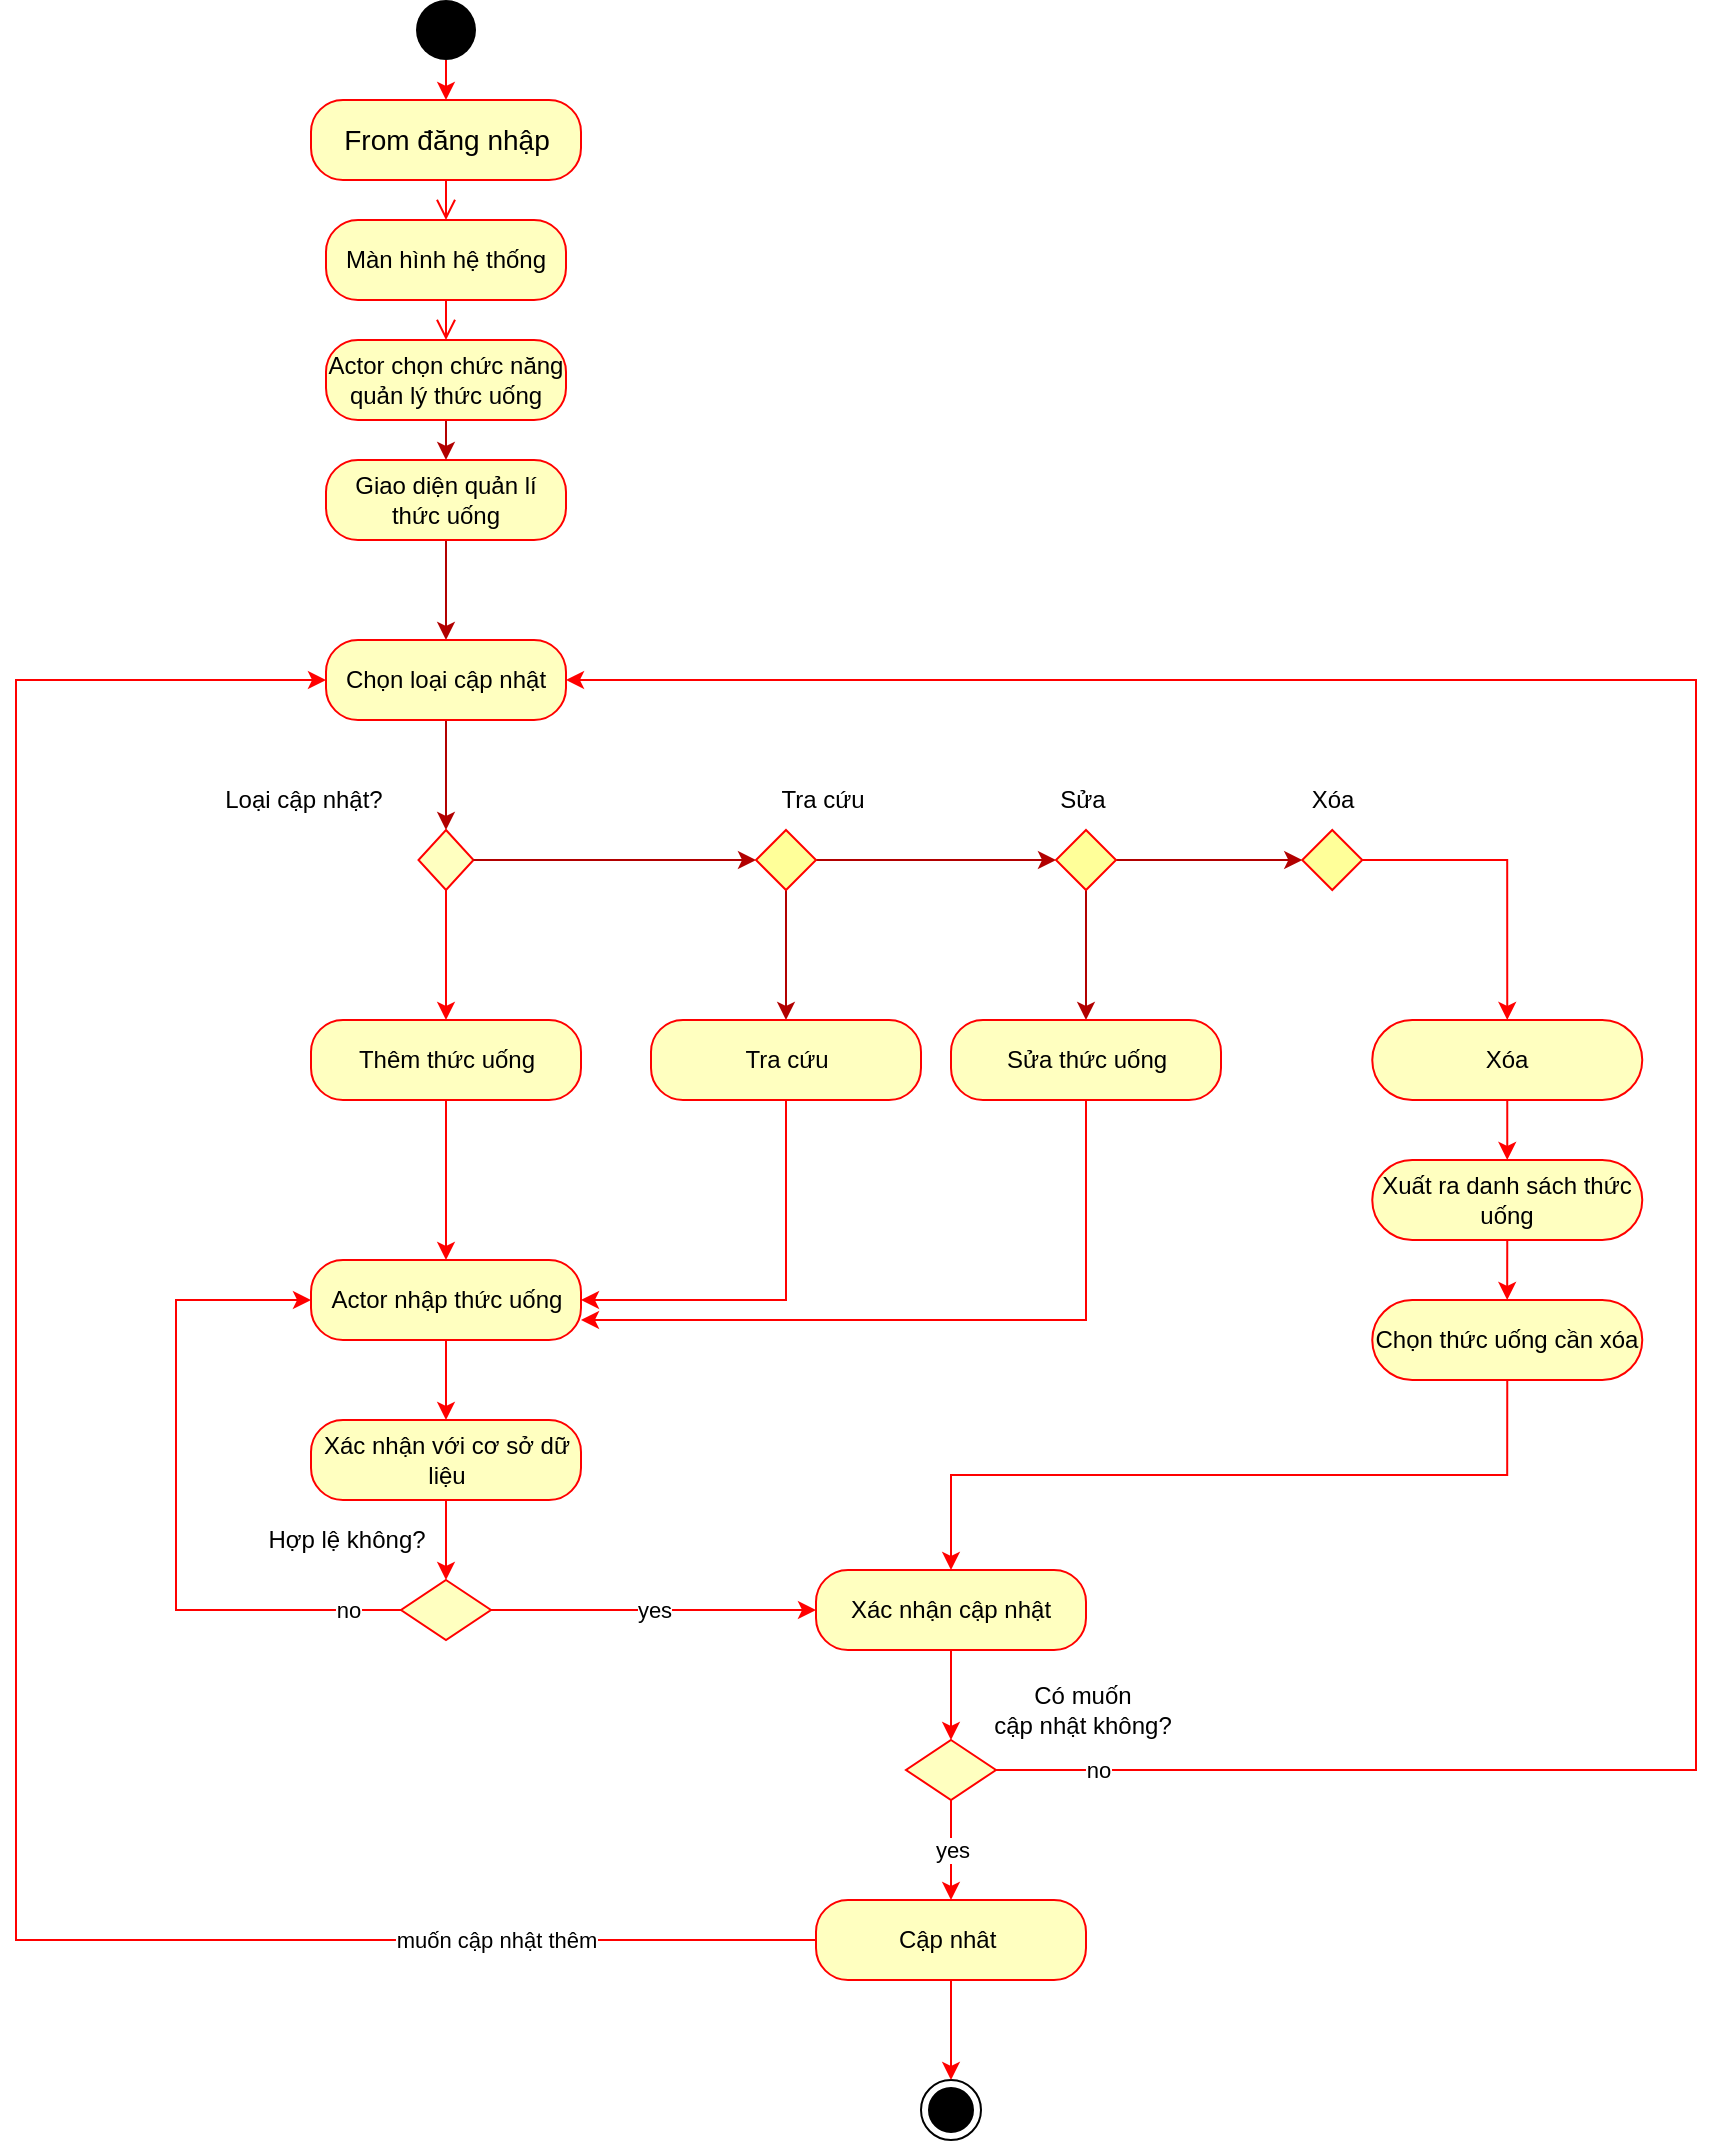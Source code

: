 <mxfile version="13.10.4" type="device"><diagram id="7cJANgdU671tOvLhNtAO" name="Page-1"><mxGraphModel dx="2074" dy="1240" grid="1" gridSize="10" guides="1" tooltips="1" connect="1" arrows="1" fold="1" page="1" pageScale="1" pageWidth="3300" pageHeight="4681" math="0" shadow="0"><root><mxCell id="0"/><mxCell id="1" parent="0"/><mxCell id="1ayJa7Qape15tpyrgr-V-1" value="" style="ellipse;html=1;shape=endState;fillColor=#000000;strokeColor=#000000;" vertex="1" parent="1"><mxGeometry x="1772.5" y="2370" width="30" height="30" as="geometry"/></mxCell><mxCell id="1ayJa7Qape15tpyrgr-V-2" style="edgeStyle=none;rounded=0;orthogonalLoop=1;jettySize=auto;html=1;exitX=0.5;exitY=1;exitDx=0;exitDy=0;entryX=0.5;entryY=0;entryDx=0;entryDy=0;strokeWidth=1;fillColor=#f0a30a;strokeColor=#FF0000;" edge="1" parent="1" source="1ayJa7Qape15tpyrgr-V-3" target="1ayJa7Qape15tpyrgr-V-4"><mxGeometry relative="1" as="geometry"/></mxCell><mxCell id="1ayJa7Qape15tpyrgr-V-3" value="" style="ellipse;fillColor=#000000;strokeColor=none;" vertex="1" parent="1"><mxGeometry x="1520" y="1330" width="30" height="30" as="geometry"/></mxCell><mxCell id="1ayJa7Qape15tpyrgr-V-4" value="&lt;span style=&quot;font-size: 14px&quot;&gt;From đăng nhập&lt;/span&gt;" style="rounded=1;whiteSpace=wrap;html=1;arcSize=40;fontColor=#000000;fillColor=#ffffc0;strokeColor=#ff0000;" vertex="1" parent="1"><mxGeometry x="1467.5" y="1380" width="135" height="40" as="geometry"/></mxCell><mxCell id="1ayJa7Qape15tpyrgr-V-5" value="" style="edgeStyle=orthogonalEdgeStyle;html=1;verticalAlign=bottom;endArrow=open;endSize=8;strokeColor=#ff0000;entryX=0.5;entryY=0;entryDx=0;entryDy=0;" edge="1" parent="1" source="1ayJa7Qape15tpyrgr-V-4" target="1ayJa7Qape15tpyrgr-V-6"><mxGeometry relative="1" as="geometry"><mxPoint x="1535" y="1370" as="targetPoint"/></mxGeometry></mxCell><mxCell id="1ayJa7Qape15tpyrgr-V-6" value="Màn hình hệ thống" style="rounded=1;whiteSpace=wrap;html=1;arcSize=40;fontColor=#000000;fillColor=#ffffc0;strokeColor=#ff0000;" vertex="1" parent="1"><mxGeometry x="1475" y="1440" width="120" height="40" as="geometry"/></mxCell><mxCell id="1ayJa7Qape15tpyrgr-V-7" value="" style="edgeStyle=orthogonalEdgeStyle;html=1;verticalAlign=bottom;endArrow=open;endSize=8;strokeColor=#ff0000;entryX=0.5;entryY=0;entryDx=0;entryDy=0;" edge="1" parent="1" source="1ayJa7Qape15tpyrgr-V-6" target="1ayJa7Qape15tpyrgr-V-13"><mxGeometry relative="1" as="geometry"><mxPoint x="1535" y="1470" as="targetPoint"/></mxGeometry></mxCell><mxCell id="1ayJa7Qape15tpyrgr-V-8" style="edgeStyle=orthogonalEdgeStyle;rounded=0;orthogonalLoop=1;jettySize=auto;html=1;exitX=0.5;exitY=1;exitDx=0;exitDy=0;entryX=0.5;entryY=0;entryDx=0;entryDy=0;fillColor=#e51400;strokeColor=#B20000;" edge="1" parent="1" source="1ayJa7Qape15tpyrgr-V-9" target="1ayJa7Qape15tpyrgr-V-15"><mxGeometry relative="1" as="geometry"/></mxCell><mxCell id="1ayJa7Qape15tpyrgr-V-9" value="Giao diện quản lí thức uống" style="rounded=1;whiteSpace=wrap;html=1;arcSize=40;fontColor=#000000;fillColor=#ffffc0;strokeColor=#ff0000;" vertex="1" parent="1"><mxGeometry x="1475" y="1560" width="120" height="40" as="geometry"/></mxCell><mxCell id="1ayJa7Qape15tpyrgr-V-10" style="edgeStyle=none;rounded=0;orthogonalLoop=1;jettySize=auto;html=1;exitX=0.5;exitY=1;exitDx=0;exitDy=0;strokeColor=#ff0000;" edge="1" parent="1" source="1ayJa7Qape15tpyrgr-V-11"><mxGeometry relative="1" as="geometry"><mxPoint x="1535" y="1960" as="targetPoint"/></mxGeometry></mxCell><mxCell id="1ayJa7Qape15tpyrgr-V-11" value="Thêm thức uống" style="rounded=1;whiteSpace=wrap;html=1;arcSize=40;fontColor=#000000;fillColor=#ffffc0;strokeColor=#ff0000;" vertex="1" parent="1"><mxGeometry x="1467.5" y="1840" width="135" height="40" as="geometry"/></mxCell><mxCell id="1ayJa7Qape15tpyrgr-V-12" style="edgeStyle=orthogonalEdgeStyle;rounded=0;orthogonalLoop=1;jettySize=auto;html=1;exitX=0.5;exitY=1;exitDx=0;exitDy=0;entryX=0.5;entryY=0;entryDx=0;entryDy=0;fillColor=#e51400;strokeColor=#B20000;" edge="1" parent="1" source="1ayJa7Qape15tpyrgr-V-13" target="1ayJa7Qape15tpyrgr-V-9"><mxGeometry relative="1" as="geometry"/></mxCell><mxCell id="1ayJa7Qape15tpyrgr-V-13" value="Actor chọn chức năng quản lý thức uống" style="rounded=1;whiteSpace=wrap;html=1;arcSize=40;fontColor=#000000;fillColor=#ffffc0;strokeColor=#ff0000;" vertex="1" parent="1"><mxGeometry x="1475" y="1500" width="120" height="40" as="geometry"/></mxCell><mxCell id="1ayJa7Qape15tpyrgr-V-14" style="rounded=0;orthogonalLoop=1;jettySize=auto;html=1;exitX=0.5;exitY=1;exitDx=0;exitDy=0;entryX=0.5;entryY=0;entryDx=0;entryDy=0;fillColor=#e51400;strokeColor=#B20000;" edge="1" parent="1" source="1ayJa7Qape15tpyrgr-V-15" target="1ayJa7Qape15tpyrgr-V-17"><mxGeometry relative="1" as="geometry"/></mxCell><mxCell id="1ayJa7Qape15tpyrgr-V-15" value="Chọn loại cập nhật" style="rounded=1;whiteSpace=wrap;html=1;arcSize=40;fontColor=#000000;fillColor=#ffffc0;strokeColor=#ff0000;" vertex="1" parent="1"><mxGeometry x="1475" y="1650" width="120" height="40" as="geometry"/></mxCell><mxCell id="1ayJa7Qape15tpyrgr-V-16" style="edgeStyle=orthogonalEdgeStyle;rounded=0;orthogonalLoop=1;jettySize=auto;html=1;exitX=0.5;exitY=1;exitDx=0;exitDy=0;entryX=0.5;entryY=0;entryDx=0;entryDy=0;strokeColor=#ff0000;" edge="1" parent="1" source="1ayJa7Qape15tpyrgr-V-17" target="1ayJa7Qape15tpyrgr-V-11"><mxGeometry relative="1" as="geometry"/></mxCell><mxCell id="1ayJa7Qape15tpyrgr-V-17" value="" style="rhombus;whiteSpace=wrap;html=1;fillColor=#ffffc0;strokeColor=#ff0000;" vertex="1" parent="1"><mxGeometry x="1521.25" y="1745" width="27.5" height="30" as="geometry"/></mxCell><mxCell id="1ayJa7Qape15tpyrgr-V-18" value="Loại cập nhật?" style="text;html=1;strokeColor=none;fillColor=none;align=center;verticalAlign=middle;whiteSpace=wrap;rounded=0;" vertex="1" parent="1"><mxGeometry x="1415" y="1720" width="97.5" height="20" as="geometry"/></mxCell><mxCell id="1ayJa7Qape15tpyrgr-V-19" style="edgeStyle=none;rounded=0;orthogonalLoop=1;jettySize=auto;html=1;exitX=1;exitY=0.5;exitDx=0;exitDy=0;entryX=0;entryY=0.5;entryDx=0;entryDy=0;fillColor=#e51400;strokeColor=#B20000;" edge="1" parent="1" source="1ayJa7Qape15tpyrgr-V-17" target="1ayJa7Qape15tpyrgr-V-22"><mxGeometry relative="1" as="geometry"><mxPoint x="1583.13" y="1760" as="sourcePoint"/></mxGeometry></mxCell><mxCell id="1ayJa7Qape15tpyrgr-V-20" style="edgeStyle=none;rounded=0;orthogonalLoop=1;jettySize=auto;html=1;exitX=1;exitY=0.5;exitDx=0;exitDy=0;entryX=0;entryY=0.5;entryDx=0;entryDy=0;fillColor=#e51400;strokeColor=#B20000;" edge="1" parent="1" source="1ayJa7Qape15tpyrgr-V-22" target="1ayJa7Qape15tpyrgr-V-25"><mxGeometry relative="1" as="geometry"/></mxCell><mxCell id="1ayJa7Qape15tpyrgr-V-21" style="edgeStyle=none;rounded=0;orthogonalLoop=1;jettySize=auto;html=1;entryX=0.5;entryY=0;entryDx=0;entryDy=0;fillColor=#e51400;strokeColor=#B20000;" edge="1" parent="1" source="1ayJa7Qape15tpyrgr-V-22" target="1ayJa7Qape15tpyrgr-V-33"><mxGeometry relative="1" as="geometry"/></mxCell><mxCell id="1ayJa7Qape15tpyrgr-V-22" value="" style="rhombus;strokeColor=#FF0000;fillColor=#FFFF99;" vertex="1" parent="1"><mxGeometry x="1690" y="1745" width="30" height="30" as="geometry"/></mxCell><mxCell id="1ayJa7Qape15tpyrgr-V-23" style="edgeStyle=none;rounded=0;orthogonalLoop=1;jettySize=auto;html=1;exitX=1;exitY=0.5;exitDx=0;exitDy=0;entryX=0;entryY=0.5;entryDx=0;entryDy=0;fillColor=#e51400;strokeColor=#B20000;" edge="1" parent="1" source="1ayJa7Qape15tpyrgr-V-25" target="1ayJa7Qape15tpyrgr-V-29"><mxGeometry relative="1" as="geometry"/></mxCell><mxCell id="1ayJa7Qape15tpyrgr-V-24" style="edgeStyle=none;rounded=0;orthogonalLoop=1;jettySize=auto;html=1;entryX=0.5;entryY=0;entryDx=0;entryDy=0;fillColor=#e51400;strokeColor=#B20000;" edge="1" parent="1" source="1ayJa7Qape15tpyrgr-V-25" target="1ayJa7Qape15tpyrgr-V-35"><mxGeometry relative="1" as="geometry"/></mxCell><mxCell id="1ayJa7Qape15tpyrgr-V-25" value="" style="rhombus;strokeColor=#FF0000;fillColor=#FFFF99;" vertex="1" parent="1"><mxGeometry x="1840" y="1745" width="30" height="30" as="geometry"/></mxCell><mxCell id="1ayJa7Qape15tpyrgr-V-26" value="Tra cứu" style="text;html=1;align=center;verticalAlign=middle;resizable=0;points=[];autosize=1;" vertex="1" parent="1"><mxGeometry x="1693.13" y="1720" width="60" height="20" as="geometry"/></mxCell><mxCell id="1ayJa7Qape15tpyrgr-V-27" value="Sửa" style="text;html=1;align=center;verticalAlign=middle;resizable=0;points=[];autosize=1;" vertex="1" parent="1"><mxGeometry x="1833.13" y="1720" width="40" height="20" as="geometry"/></mxCell><mxCell id="1ayJa7Qape15tpyrgr-V-28" style="edgeStyle=orthogonalEdgeStyle;rounded=0;orthogonalLoop=1;jettySize=auto;html=1;exitX=1;exitY=0.5;exitDx=0;exitDy=0;entryX=0.5;entryY=0;entryDx=0;entryDy=0;strokeColor=#ff0000;" edge="1" parent="1" source="1ayJa7Qape15tpyrgr-V-29" target="1ayJa7Qape15tpyrgr-V-37"><mxGeometry relative="1" as="geometry"/></mxCell><mxCell id="1ayJa7Qape15tpyrgr-V-29" value="" style="rhombus;strokeColor=#FF0000;fillColor=#FFFF99;" vertex="1" parent="1"><mxGeometry x="1963.13" y="1745" width="30" height="30" as="geometry"/></mxCell><mxCell id="1ayJa7Qape15tpyrgr-V-30" value="Xóa" style="text;html=1;align=center;verticalAlign=middle;resizable=0;points=[];autosize=1;" vertex="1" parent="1"><mxGeometry x="1958.13" y="1720" width="40" height="20" as="geometry"/></mxCell><mxCell id="1ayJa7Qape15tpyrgr-V-31" style="edgeStyle=orthogonalEdgeStyle;rounded=0;orthogonalLoop=1;jettySize=auto;html=1;exitX=0.5;exitY=1;exitDx=0;exitDy=0;" edge="1" parent="1"><mxGeometry relative="1" as="geometry"><mxPoint x="1568.13" y="1880" as="sourcePoint"/><mxPoint x="1568.13" y="1880" as="targetPoint"/></mxGeometry></mxCell><mxCell id="1ayJa7Qape15tpyrgr-V-32" style="edgeStyle=orthogonalEdgeStyle;rounded=0;orthogonalLoop=1;jettySize=auto;html=1;exitX=0.5;exitY=1;exitDx=0;exitDy=0;entryX=1;entryY=0.5;entryDx=0;entryDy=0;strokeColor=#ff0000;" edge="1" parent="1" source="1ayJa7Qape15tpyrgr-V-33" target="1ayJa7Qape15tpyrgr-V-39"><mxGeometry relative="1" as="geometry"/></mxCell><mxCell id="1ayJa7Qape15tpyrgr-V-33" value="Tra cứu" style="rounded=1;whiteSpace=wrap;html=1;arcSize=40;fontColor=#000000;fillColor=#ffffc0;strokeColor=#ff0000;" vertex="1" parent="1"><mxGeometry x="1637.5" y="1840" width="135" height="40" as="geometry"/></mxCell><mxCell id="1ayJa7Qape15tpyrgr-V-34" style="edgeStyle=orthogonalEdgeStyle;rounded=0;orthogonalLoop=1;jettySize=auto;html=1;exitX=0.5;exitY=1;exitDx=0;exitDy=0;entryX=1;entryY=0.75;entryDx=0;entryDy=0;strokeColor=#ff0000;" edge="1" parent="1" source="1ayJa7Qape15tpyrgr-V-35" target="1ayJa7Qape15tpyrgr-V-39"><mxGeometry relative="1" as="geometry"/></mxCell><mxCell id="1ayJa7Qape15tpyrgr-V-35" value="Sửa thức uống" style="rounded=1;whiteSpace=wrap;html=1;arcSize=40;fontColor=#000000;fillColor=#ffffc0;strokeColor=#ff0000;" vertex="1" parent="1"><mxGeometry x="1787.5" y="1840" width="135" height="40" as="geometry"/></mxCell><mxCell id="1ayJa7Qape15tpyrgr-V-36" style="edgeStyle=orthogonalEdgeStyle;rounded=0;orthogonalLoop=1;jettySize=auto;html=1;exitX=0.5;exitY=1;exitDx=0;exitDy=0;strokeColor=#ff0000;entryX=0.5;entryY=0;entryDx=0;entryDy=0;" edge="1" parent="1" source="1ayJa7Qape15tpyrgr-V-37" target="1ayJa7Qape15tpyrgr-V-49"><mxGeometry relative="1" as="geometry"><mxPoint x="2066" y="1930" as="targetPoint"/></mxGeometry></mxCell><mxCell id="1ayJa7Qape15tpyrgr-V-37" value="Xóa" style="rounded=1;whiteSpace=wrap;html=1;arcSize=50;fontColor=#000000;fillColor=#ffffc0;strokeColor=#ff0000;" vertex="1" parent="1"><mxGeometry x="1998.13" y="1840" width="135" height="40" as="geometry"/></mxCell><mxCell id="1ayJa7Qape15tpyrgr-V-38" style="edgeStyle=orthogonalEdgeStyle;rounded=0;orthogonalLoop=1;jettySize=auto;html=1;exitX=0.5;exitY=1;exitDx=0;exitDy=0;entryX=0.5;entryY=0;entryDx=0;entryDy=0;strokeColor=#ff0000;" edge="1" parent="1" source="1ayJa7Qape15tpyrgr-V-39" target="1ayJa7Qape15tpyrgr-V-41"><mxGeometry relative="1" as="geometry"/></mxCell><mxCell id="1ayJa7Qape15tpyrgr-V-39" value="Actor nhập thức uống" style="rounded=1;whiteSpace=wrap;html=1;arcSize=40;fontColor=#000000;fillColor=#ffffc0;strokeColor=#ff0000;" vertex="1" parent="1"><mxGeometry x="1467.5" y="1960" width="135" height="40" as="geometry"/></mxCell><mxCell id="1ayJa7Qape15tpyrgr-V-40" style="edgeStyle=orthogonalEdgeStyle;rounded=0;orthogonalLoop=1;jettySize=auto;html=1;exitX=0.5;exitY=1;exitDx=0;exitDy=0;strokeColor=#ff0000;" edge="1" parent="1" source="1ayJa7Qape15tpyrgr-V-41"><mxGeometry relative="1" as="geometry"><mxPoint x="1535" y="2120" as="targetPoint"/></mxGeometry></mxCell><mxCell id="1ayJa7Qape15tpyrgr-V-41" value="Xác nhận với cơ sở dữ liệu" style="rounded=1;whiteSpace=wrap;html=1;arcSize=40;fontColor=#000000;fillColor=#ffffc0;strokeColor=#ff0000;" vertex="1" parent="1"><mxGeometry x="1467.5" y="2040" width="135" height="40" as="geometry"/></mxCell><mxCell id="1ayJa7Qape15tpyrgr-V-42" value="yes" style="edgeStyle=orthogonalEdgeStyle;rounded=0;orthogonalLoop=1;jettySize=auto;html=1;exitX=1;exitY=0.5;exitDx=0;exitDy=0;strokeColor=#ff0000;entryX=0;entryY=0.5;entryDx=0;entryDy=0;" edge="1" parent="1" source="1ayJa7Qape15tpyrgr-V-44" target="1ayJa7Qape15tpyrgr-V-47"><mxGeometry relative="1" as="geometry"><mxPoint x="1720" y="2135" as="targetPoint"/></mxGeometry></mxCell><mxCell id="1ayJa7Qape15tpyrgr-V-43" value="no" style="edgeStyle=orthogonalEdgeStyle;rounded=0;orthogonalLoop=1;jettySize=auto;html=1;exitX=0;exitY=0.5;exitDx=0;exitDy=0;entryX=0;entryY=0.5;entryDx=0;entryDy=0;strokeColor=#ff0000;" edge="1" parent="1" source="1ayJa7Qape15tpyrgr-V-44" target="1ayJa7Qape15tpyrgr-V-39"><mxGeometry x="-0.835" relative="1" as="geometry"><Array as="points"><mxPoint x="1400" y="2135"/><mxPoint x="1400" y="1980"/></Array><mxPoint x="1" as="offset"/></mxGeometry></mxCell><mxCell id="1ayJa7Qape15tpyrgr-V-44" value="" style="rhombus;whiteSpace=wrap;html=1;fillColor=#ffffc0;strokeColor=#ff0000;" vertex="1" parent="1"><mxGeometry x="1512.5" y="2120" width="45" height="30" as="geometry"/></mxCell><mxCell id="1ayJa7Qape15tpyrgr-V-45" value="Hợp lệ không?" style="text;html=1;align=center;verticalAlign=middle;resizable=0;points=[];autosize=1;" vertex="1" parent="1"><mxGeometry x="1440" y="2090" width="90" height="20" as="geometry"/></mxCell><mxCell id="1ayJa7Qape15tpyrgr-V-46" style="edgeStyle=orthogonalEdgeStyle;rounded=0;orthogonalLoop=1;jettySize=auto;html=1;exitX=0.5;exitY=1;exitDx=0;exitDy=0;strokeColor=#ff0000;entryX=0.5;entryY=0;entryDx=0;entryDy=0;" edge="1" parent="1" source="1ayJa7Qape15tpyrgr-V-47" target="1ayJa7Qape15tpyrgr-V-57"><mxGeometry relative="1" as="geometry"><mxPoint x="1788" y="2210" as="targetPoint"/></mxGeometry></mxCell><mxCell id="1ayJa7Qape15tpyrgr-V-47" value="Xác nhận cập nhật" style="rounded=1;whiteSpace=wrap;html=1;arcSize=40;fontColor=#000000;fillColor=#ffffc0;strokeColor=#ff0000;" vertex="1" parent="1"><mxGeometry x="1720" y="2115" width="135" height="40" as="geometry"/></mxCell><mxCell id="1ayJa7Qape15tpyrgr-V-48" style="edgeStyle=orthogonalEdgeStyle;rounded=0;orthogonalLoop=1;jettySize=auto;html=1;exitX=0.5;exitY=1;exitDx=0;exitDy=0;strokeColor=#ff0000;" edge="1" parent="1" source="1ayJa7Qape15tpyrgr-V-49" target="1ayJa7Qape15tpyrgr-V-51"><mxGeometry relative="1" as="geometry"/></mxCell><mxCell id="1ayJa7Qape15tpyrgr-V-49" value="Xuất ra danh sách thức uống" style="rounded=1;whiteSpace=wrap;html=1;arcSize=50;fontColor=#000000;fillColor=#ffffc0;strokeColor=#ff0000;" vertex="1" parent="1"><mxGeometry x="1998.13" y="1910" width="135" height="40" as="geometry"/></mxCell><mxCell id="1ayJa7Qape15tpyrgr-V-50" style="edgeStyle=orthogonalEdgeStyle;rounded=0;orthogonalLoop=1;jettySize=auto;html=1;exitX=0.5;exitY=1;exitDx=0;exitDy=0;strokeColor=#ff0000;" edge="1" parent="1" source="1ayJa7Qape15tpyrgr-V-51" target="1ayJa7Qape15tpyrgr-V-47"><mxGeometry relative="1" as="geometry"/></mxCell><mxCell id="1ayJa7Qape15tpyrgr-V-51" value="&lt;span style=&quot;font-weight: 400&quot;&gt;Chọn thức uống cần xóa&lt;/span&gt;" style="rounded=1;whiteSpace=wrap;html=1;arcSize=50;fontColor=#000000;fillColor=#ffffc0;strokeColor=#ff0000;fontStyle=1" vertex="1" parent="1"><mxGeometry x="1998.13" y="1980" width="135" height="40" as="geometry"/></mxCell><mxCell id="1ayJa7Qape15tpyrgr-V-52" style="edgeStyle=orthogonalEdgeStyle;rounded=0;orthogonalLoop=1;jettySize=auto;html=1;exitX=0.5;exitY=1;exitDx=0;exitDy=0;entryX=0.5;entryY=0;entryDx=0;entryDy=0;strokeColor=#ff0000;" edge="1" parent="1" source="1ayJa7Qape15tpyrgr-V-54" target="1ayJa7Qape15tpyrgr-V-1"><mxGeometry relative="1" as="geometry"/></mxCell><mxCell id="1ayJa7Qape15tpyrgr-V-53" value="muốn cập nhật thêm" style="edgeStyle=orthogonalEdgeStyle;rounded=0;orthogonalLoop=1;jettySize=auto;html=1;entryX=0;entryY=0.5;entryDx=0;entryDy=0;strokeColor=#ff0000;" edge="1" parent="1" source="1ayJa7Qape15tpyrgr-V-54" target="1ayJa7Qape15tpyrgr-V-15"><mxGeometry x="-0.73" relative="1" as="geometry"><Array as="points"><mxPoint x="1320" y="2300"/><mxPoint x="1320" y="1670"/></Array><mxPoint as="offset"/></mxGeometry></mxCell><mxCell id="1ayJa7Qape15tpyrgr-V-54" value="Cập nhât&amp;nbsp;" style="rounded=1;whiteSpace=wrap;html=1;arcSize=40;fontColor=#000000;fillColor=#ffffc0;strokeColor=#ff0000;" vertex="1" parent="1"><mxGeometry x="1720" y="2280" width="135" height="40" as="geometry"/></mxCell><mxCell id="1ayJa7Qape15tpyrgr-V-55" value="yes" style="edgeStyle=orthogonalEdgeStyle;rounded=0;orthogonalLoop=1;jettySize=auto;html=1;exitX=0.5;exitY=1;exitDx=0;exitDy=0;entryX=0.5;entryY=0;entryDx=0;entryDy=0;strokeColor=#ff0000;" edge="1" parent="1" source="1ayJa7Qape15tpyrgr-V-57" target="1ayJa7Qape15tpyrgr-V-54"><mxGeometry relative="1" as="geometry"/></mxCell><mxCell id="1ayJa7Qape15tpyrgr-V-56" value="no" style="edgeStyle=orthogonalEdgeStyle;rounded=0;orthogonalLoop=1;jettySize=auto;html=1;exitX=1;exitY=0.5;exitDx=0;exitDy=0;entryX=1;entryY=0.5;entryDx=0;entryDy=0;strokeColor=#ff0000;" edge="1" parent="1" source="1ayJa7Qape15tpyrgr-V-57" target="1ayJa7Qape15tpyrgr-V-15"><mxGeometry x="-0.931" relative="1" as="geometry"><Array as="points"><mxPoint x="2160" y="2215"/><mxPoint x="2160" y="1670"/></Array><mxPoint as="offset"/></mxGeometry></mxCell><mxCell id="1ayJa7Qape15tpyrgr-V-57" value="" style="rhombus;whiteSpace=wrap;html=1;fillColor=#ffffc0;strokeColor=#ff0000;" vertex="1" parent="1"><mxGeometry x="1765" y="2200" width="45" height="30" as="geometry"/></mxCell><mxCell id="1ayJa7Qape15tpyrgr-V-58" value="Có muốn &lt;br&gt;cập nhật không?" style="text;html=1;align=center;verticalAlign=middle;resizable=0;points=[];autosize=1;" vertex="1" parent="1"><mxGeometry x="1803.13" y="2170" width="100" height="30" as="geometry"/></mxCell></root></mxGraphModel></diagram></mxfile>